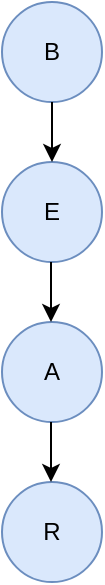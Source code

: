 <mxfile version="13.1.14" type="device"><diagram id="7iCIEOMZ6t4fqjfRX6P_" name="Page-1"><mxGraphModel dx="1422" dy="713" grid="1" gridSize="10" guides="1" tooltips="1" connect="1" arrows="1" fold="1" page="1" pageScale="1" pageWidth="827" pageHeight="1169" math="0" shadow="0"><root><mxCell id="0"/><mxCell id="1" parent="0"/><mxCell id="4EXcTasCEFakWW6M4sGl-2" value="E" style="ellipse;whiteSpace=wrap;html=1;aspect=fixed;fillColor=#dae8fc;strokeColor=#6c8ebf;" vertex="1" parent="1"><mxGeometry x="320" y="230" width="50" height="50" as="geometry"/></mxCell><mxCell id="4EXcTasCEFakWW6M4sGl-3" value="A" style="ellipse;whiteSpace=wrap;html=1;aspect=fixed;fillColor=#dae8fc;strokeColor=#6c8ebf;" vertex="1" parent="1"><mxGeometry x="320" y="310" width="50" height="50" as="geometry"/></mxCell><mxCell id="4EXcTasCEFakWW6M4sGl-4" value="B" style="ellipse;whiteSpace=wrap;html=1;aspect=fixed;fillColor=#dae8fc;strokeColor=#6c8ebf;" vertex="1" parent="1"><mxGeometry x="320" y="150" width="50" height="50" as="geometry"/></mxCell><mxCell id="4EXcTasCEFakWW6M4sGl-7" value="R" style="ellipse;whiteSpace=wrap;html=1;aspect=fixed;fillColor=#dae8fc;strokeColor=#6c8ebf;" vertex="1" parent="1"><mxGeometry x="320" y="390" width="50" height="50" as="geometry"/></mxCell><mxCell id="4EXcTasCEFakWW6M4sGl-8" value="" style="endArrow=classic;html=1;exitX=0.5;exitY=1;exitDx=0;exitDy=0;entryX=0.5;entryY=0;entryDx=0;entryDy=0;" edge="1" parent="1" source="4EXcTasCEFakWW6M4sGl-4" target="4EXcTasCEFakWW6M4sGl-2"><mxGeometry width="50" height="50" relative="1" as="geometry"><mxPoint x="390" y="390" as="sourcePoint"/><mxPoint x="440" y="340" as="targetPoint"/></mxGeometry></mxCell><mxCell id="4EXcTasCEFakWW6M4sGl-9" value="" style="endArrow=classic;html=1;exitX=0.5;exitY=1;exitDx=0;exitDy=0;entryX=0.5;entryY=0;entryDx=0;entryDy=0;" edge="1" parent="1"><mxGeometry width="50" height="50" relative="1" as="geometry"><mxPoint x="344.5" y="280" as="sourcePoint"/><mxPoint x="344.5" y="310" as="targetPoint"/></mxGeometry></mxCell><mxCell id="4EXcTasCEFakWW6M4sGl-10" value="" style="endArrow=classic;html=1;entryX=0.5;entryY=0;entryDx=0;entryDy=0;" edge="1" parent="1"><mxGeometry width="50" height="50" relative="1" as="geometry"><mxPoint x="344.5" y="360" as="sourcePoint"/><mxPoint x="344.5" y="390" as="targetPoint"/></mxGeometry></mxCell></root></mxGraphModel></diagram></mxfile>